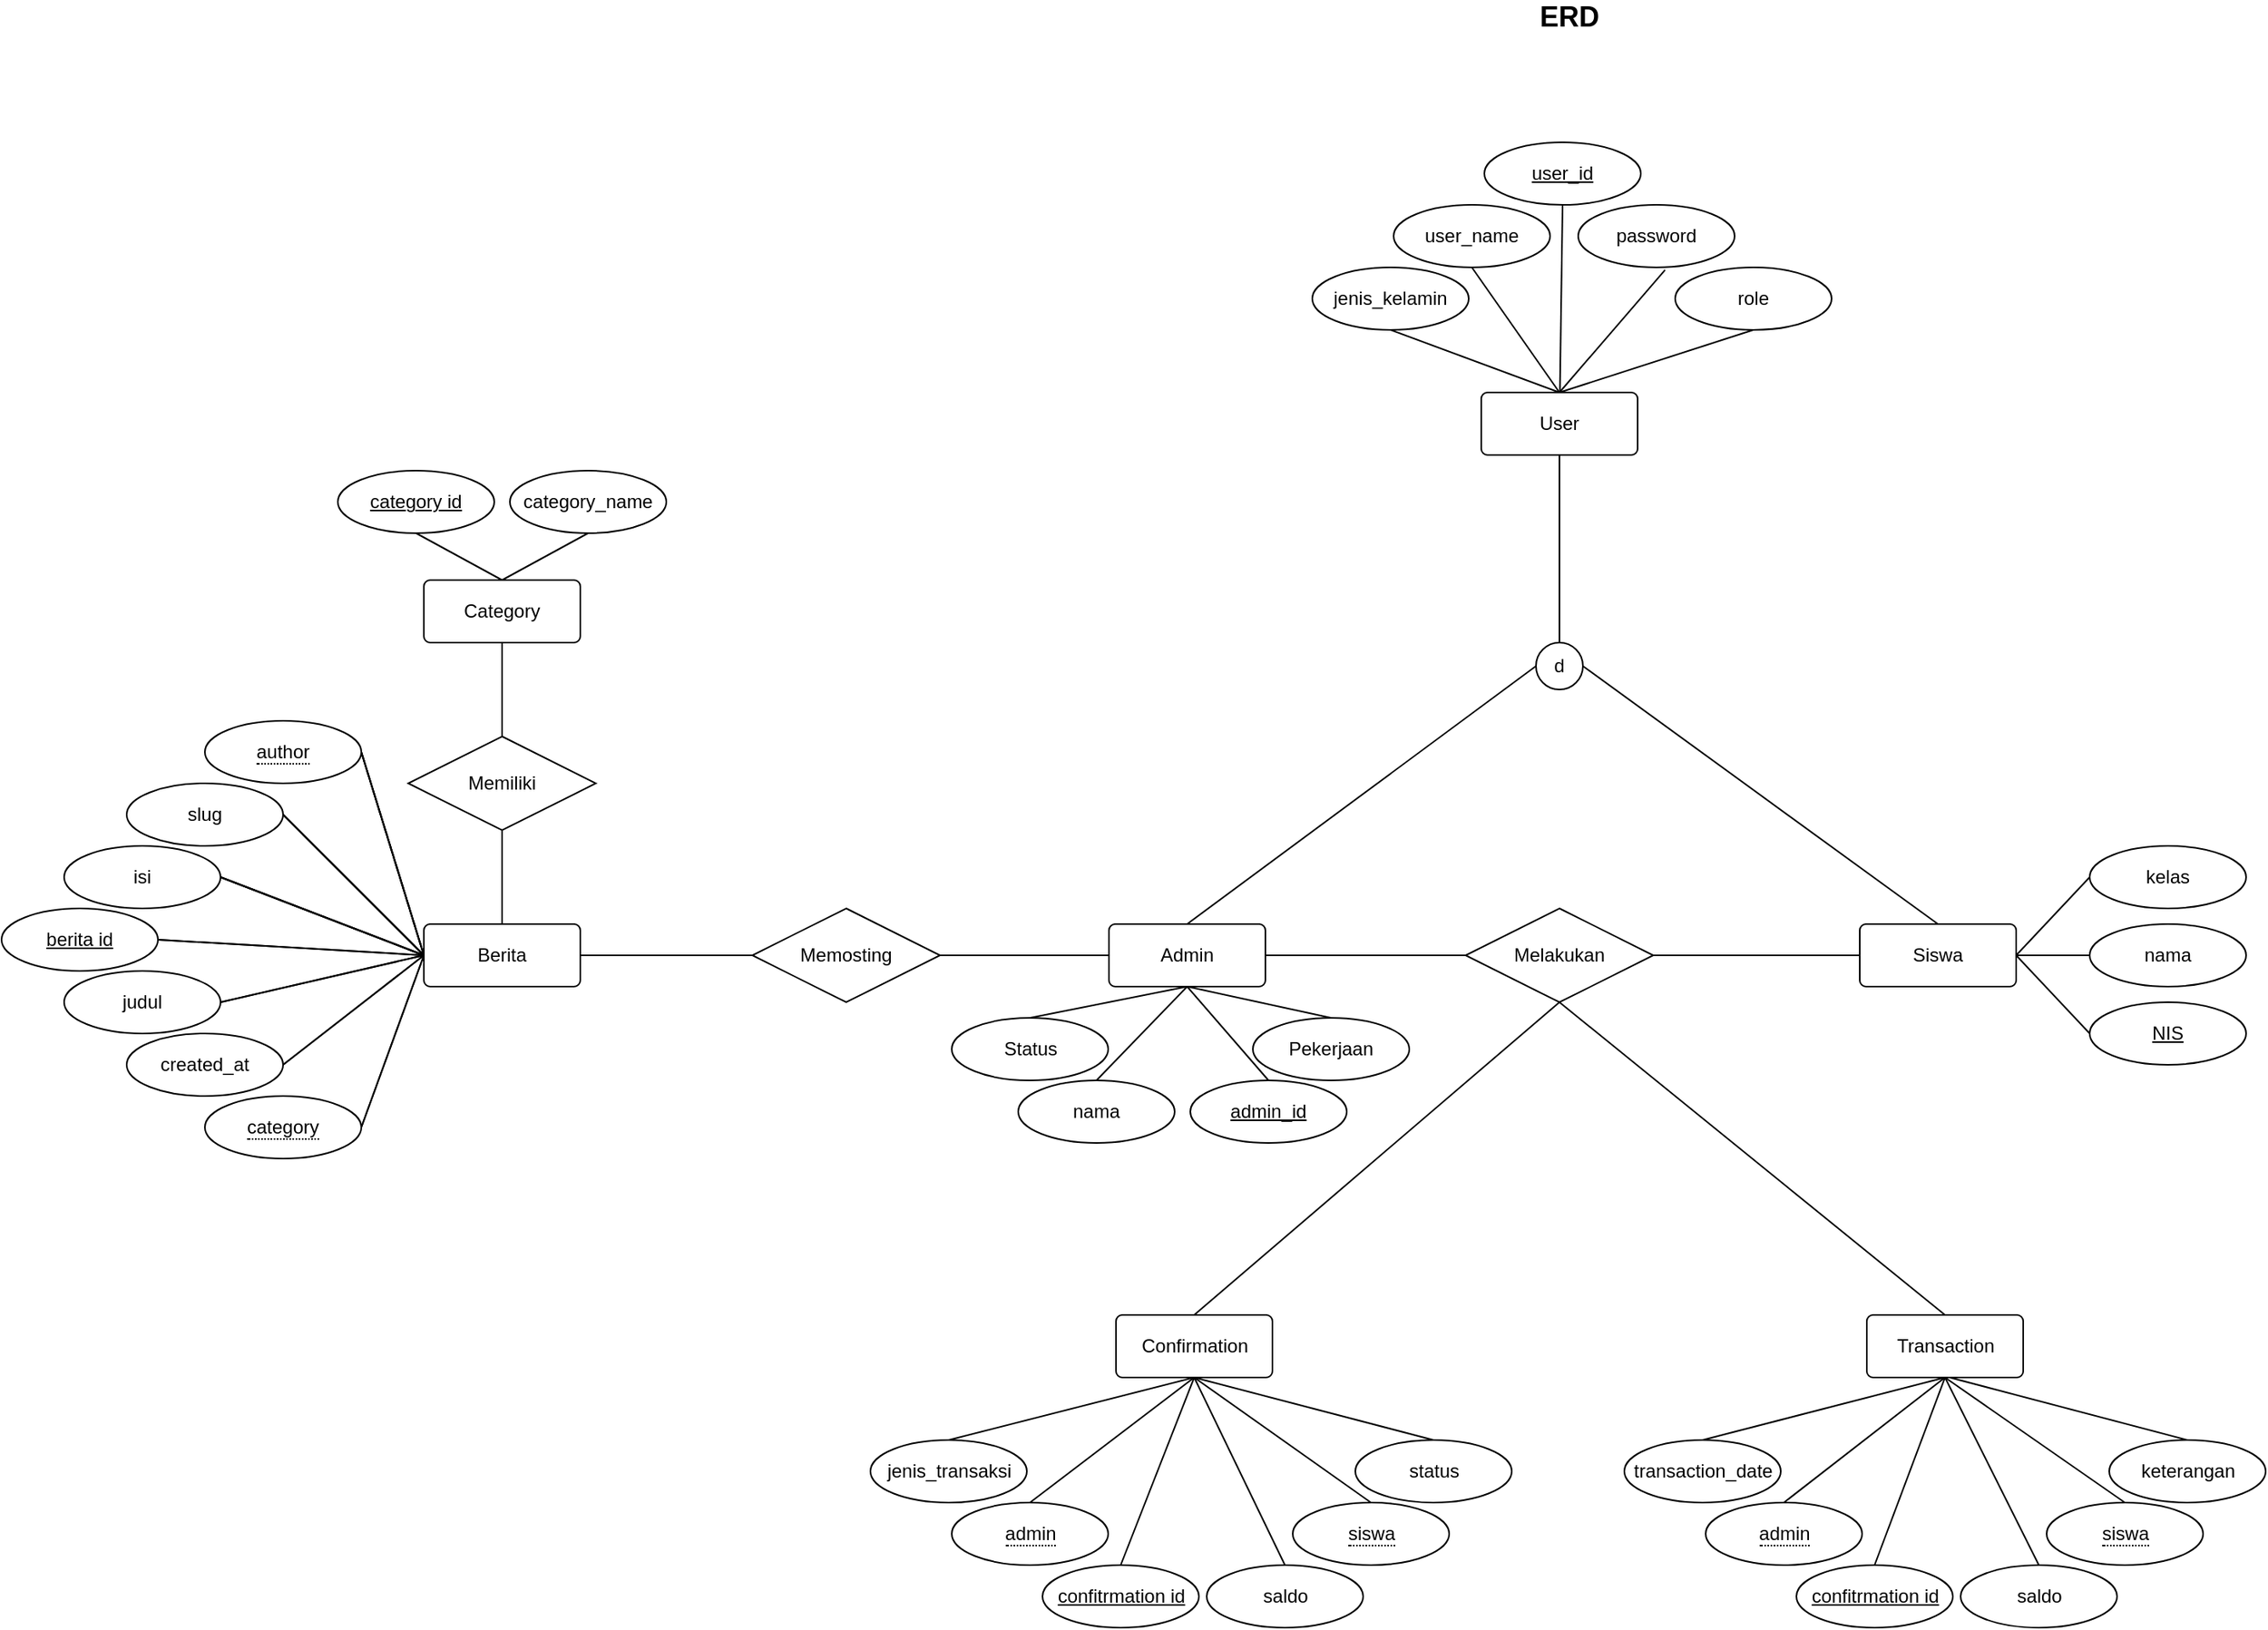 <mxfile version="19.0.0" type="device"><diagram id="R2lEEEUBdFMjLlhIrx00" name="Page-1"><mxGraphModel dx="2416" dy="-701" grid="1" gridSize="10" guides="1" tooltips="1" connect="1" arrows="1" fold="1" page="1" pageScale="1" pageWidth="850" pageHeight="1100" math="0" shadow="0" extFonts="Permanent Marker^https://fonts.googleapis.com/css?family=Permanent+Marker"><root><mxCell id="0"/><mxCell id="1" parent="0"/><mxCell id="1gQ173YRiWsbyyBzPhOY-116" value="&lt;b&gt;&lt;font style=&quot;font-size: 18px&quot;&gt;ERD&lt;/font&gt;&lt;/b&gt;" style="text;html=1;align=center;verticalAlign=middle;resizable=0;points=[];autosize=1;strokeColor=none;fillColor=none;" parent="1" vertex="1"><mxGeometry x="66.5" y="1130" width="50" height="20" as="geometry"/></mxCell><mxCell id="rW0TUjrARghBKA_dl4lC-2" value="User" style="rounded=1;arcSize=10;whiteSpace=wrap;html=1;align=center;" parent="1" vertex="1"><mxGeometry x="36" y="1380" width="100" height="40" as="geometry"/></mxCell><mxCell id="rW0TUjrARghBKA_dl4lC-3" value="user_id" style="ellipse;whiteSpace=wrap;html=1;align=center;fontStyle=4;" parent="1" vertex="1"><mxGeometry x="38" y="1220" width="100" height="40" as="geometry"/></mxCell><mxCell id="rW0TUjrARghBKA_dl4lC-4" value="user_name" style="ellipse;whiteSpace=wrap;html=1;align=center;" parent="1" vertex="1"><mxGeometry x="-20" y="1260" width="100" height="40" as="geometry"/></mxCell><mxCell id="rW0TUjrARghBKA_dl4lC-5" value="password" style="ellipse;whiteSpace=wrap;html=1;align=center;" parent="1" vertex="1"><mxGeometry x="98" y="1260" width="100" height="40" as="geometry"/></mxCell><mxCell id="rW0TUjrARghBKA_dl4lC-6" value="role" style="ellipse;whiteSpace=wrap;html=1;align=center;" parent="1" vertex="1"><mxGeometry x="160" y="1300" width="100" height="40" as="geometry"/></mxCell><mxCell id="rW0TUjrARghBKA_dl4lC-7" value="jenis_kelamin" style="ellipse;whiteSpace=wrap;html=1;align=center;" parent="1" vertex="1"><mxGeometry x="-72" y="1300" width="100" height="40" as="geometry"/></mxCell><mxCell id="CmD2SqRS0HLp16F0XsAg-6" value="Admin" style="rounded=1;arcSize=10;whiteSpace=wrap;html=1;align=center;" parent="1" vertex="1"><mxGeometry x="-202" y="1720" width="100" height="40" as="geometry"/></mxCell><mxCell id="CmD2SqRS0HLp16F0XsAg-7" value="d" style="ellipse;whiteSpace=wrap;html=1;" parent="1" vertex="1"><mxGeometry x="71" y="1540" width="30" height="30" as="geometry"/></mxCell><mxCell id="CmD2SqRS0HLp16F0XsAg-8" value="Siswa" style="rounded=1;arcSize=10;whiteSpace=wrap;html=1;align=center;" parent="1" vertex="1"><mxGeometry x="278" y="1720" width="100" height="40" as="geometry"/></mxCell><mxCell id="CmD2SqRS0HLp16F0XsAg-9" value="" style="endArrow=none;html=1;rounded=0;exitX=0.5;exitY=1;exitDx=0;exitDy=0;" parent="1" source="rW0TUjrARghBKA_dl4lC-3" target="rW0TUjrARghBKA_dl4lC-2" edge="1"><mxGeometry relative="1" as="geometry"><mxPoint x="428" y="1460" as="sourcePoint"/><mxPoint x="428" y="1320" as="targetPoint"/></mxGeometry></mxCell><mxCell id="CmD2SqRS0HLp16F0XsAg-11" value="" style="endArrow=none;html=1;rounded=0;exitX=0.555;exitY=1.042;exitDx=0;exitDy=0;exitPerimeter=0;entryX=0.5;entryY=0;entryDx=0;entryDy=0;" parent="1" source="rW0TUjrARghBKA_dl4lC-5" target="rW0TUjrARghBKA_dl4lC-2" edge="1"><mxGeometry relative="1" as="geometry"><mxPoint x="98" y="1270.0" as="sourcePoint"/><mxPoint x="96.286" y="1390.0" as="targetPoint"/></mxGeometry></mxCell><mxCell id="CmD2SqRS0HLp16F0XsAg-12" value="" style="endArrow=none;html=1;rounded=0;exitX=0.5;exitY=1;exitDx=0;exitDy=0;entryX=0.5;entryY=0;entryDx=0;entryDy=0;" parent="1" source="rW0TUjrARghBKA_dl4lC-6" target="rW0TUjrARghBKA_dl4lC-2" edge="1"><mxGeometry relative="1" as="geometry"><mxPoint x="163.5" y="1311.68" as="sourcePoint"/><mxPoint x="96" y="1390.0" as="targetPoint"/></mxGeometry></mxCell><mxCell id="CmD2SqRS0HLp16F0XsAg-13" value="" style="endArrow=none;html=1;rounded=0;exitX=0.5;exitY=1;exitDx=0;exitDy=0;entryX=0.5;entryY=0;entryDx=0;entryDy=0;" parent="1" source="rW0TUjrARghBKA_dl4lC-4" target="rW0TUjrARghBKA_dl4lC-2" edge="1"><mxGeometry relative="1" as="geometry"><mxPoint x="228" y="1350.0" as="sourcePoint"/><mxPoint x="96" y="1390.0" as="targetPoint"/></mxGeometry></mxCell><mxCell id="CmD2SqRS0HLp16F0XsAg-14" value="" style="endArrow=none;html=1;rounded=0;exitX=0.5;exitY=1;exitDx=0;exitDy=0;entryX=0.5;entryY=0;entryDx=0;entryDy=0;" parent="1" source="rW0TUjrARghBKA_dl4lC-7" target="rW0TUjrARghBKA_dl4lC-2" edge="1"><mxGeometry relative="1" as="geometry"><mxPoint x="40" y="1310.0" as="sourcePoint"/><mxPoint x="96" y="1390.0" as="targetPoint"/></mxGeometry></mxCell><mxCell id="CmD2SqRS0HLp16F0XsAg-15" value="" style="endArrow=none;html=1;rounded=0;exitX=0.5;exitY=1;exitDx=0;exitDy=0;entryX=0.5;entryY=0;entryDx=0;entryDy=0;" parent="1" source="rW0TUjrARghBKA_dl4lC-2" target="CmD2SqRS0HLp16F0XsAg-7" edge="1"><mxGeometry relative="1" as="geometry"><mxPoint x="98" y="1270" as="sourcePoint"/><mxPoint x="96.286" y="1390" as="targetPoint"/></mxGeometry></mxCell><mxCell id="CmD2SqRS0HLp16F0XsAg-16" value="" style="endArrow=none;html=1;rounded=0;exitX=0.5;exitY=0;exitDx=0;exitDy=0;entryX=0;entryY=0.5;entryDx=0;entryDy=0;" parent="1" source="CmD2SqRS0HLp16F0XsAg-6" target="CmD2SqRS0HLp16F0XsAg-7" edge="1"><mxGeometry relative="1" as="geometry"><mxPoint x="96" y="1430" as="sourcePoint"/><mxPoint x="96" y="1550" as="targetPoint"/></mxGeometry></mxCell><mxCell id="CmD2SqRS0HLp16F0XsAg-17" value="" style="endArrow=none;html=1;rounded=0;exitX=0.5;exitY=0;exitDx=0;exitDy=0;entryX=1;entryY=0.5;entryDx=0;entryDy=0;" parent="1" source="CmD2SqRS0HLp16F0XsAg-8" target="CmD2SqRS0HLp16F0XsAg-7" edge="1"><mxGeometry relative="1" as="geometry"><mxPoint x="-142" y="1730" as="sourcePoint"/><mxPoint x="81.0" y="1565" as="targetPoint"/></mxGeometry></mxCell><mxCell id="CmD2SqRS0HLp16F0XsAg-18" value="Melakukan" style="shape=rhombus;perimeter=rhombusPerimeter;whiteSpace=wrap;html=1;align=center;" parent="1" vertex="1"><mxGeometry x="26" y="1710" width="120" height="60" as="geometry"/></mxCell><mxCell id="CmD2SqRS0HLp16F0XsAg-19" value="" style="endArrow=none;html=1;rounded=0;exitX=1;exitY=0.5;exitDx=0;exitDy=0;entryX=0;entryY=0.5;entryDx=0;entryDy=0;" parent="1" source="CmD2SqRS0HLp16F0XsAg-6" target="CmD2SqRS0HLp16F0XsAg-18" edge="1"><mxGeometry relative="1" as="geometry"><mxPoint x="-142" y="1730" as="sourcePoint"/><mxPoint x="81" y="1565" as="targetPoint"/></mxGeometry></mxCell><mxCell id="CmD2SqRS0HLp16F0XsAg-20" value="" style="endArrow=none;html=1;rounded=0;exitX=0;exitY=0.5;exitDx=0;exitDy=0;entryX=1;entryY=0.5;entryDx=0;entryDy=0;" parent="1" source="CmD2SqRS0HLp16F0XsAg-8" target="CmD2SqRS0HLp16F0XsAg-18" edge="1"><mxGeometry relative="1" as="geometry"><mxPoint x="-92" y="1750" as="sourcePoint"/><mxPoint x="36" y="1750" as="targetPoint"/></mxGeometry></mxCell><mxCell id="CmD2SqRS0HLp16F0XsAg-21" value="Transaction" style="rounded=1;arcSize=10;whiteSpace=wrap;html=1;align=center;" parent="1" vertex="1"><mxGeometry x="282.5" y="1970" width="100" height="40" as="geometry"/></mxCell><mxCell id="CmD2SqRS0HLp16F0XsAg-22" value="" style="endArrow=none;html=1;rounded=0;exitX=0.5;exitY=0;exitDx=0;exitDy=0;entryX=0.5;entryY=1;entryDx=0;entryDy=0;" parent="1" source="CmD2SqRS0HLp16F0XsAg-21" target="CmD2SqRS0HLp16F0XsAg-18" edge="1"><mxGeometry relative="1" as="geometry"><mxPoint x="288" y="1750" as="sourcePoint"/><mxPoint x="156.0" y="1750" as="targetPoint"/></mxGeometry></mxCell><mxCell id="CmD2SqRS0HLp16F0XsAg-23" value="Confirmation" style="rounded=1;arcSize=10;whiteSpace=wrap;html=1;align=center;" parent="1" vertex="1"><mxGeometry x="-197.5" y="1970" width="100" height="40" as="geometry"/></mxCell><mxCell id="CmD2SqRS0HLp16F0XsAg-24" value="" style="endArrow=none;html=1;rounded=0;exitX=0.5;exitY=0;exitDx=0;exitDy=0;entryX=0.5;entryY=1;entryDx=0;entryDy=0;" parent="1" source="CmD2SqRS0HLp16F0XsAg-23" target="CmD2SqRS0HLp16F0XsAg-18" edge="1"><mxGeometry relative="1" as="geometry"><mxPoint x="254.5" y="1890" as="sourcePoint"/><mxPoint x="96" y="1780" as="targetPoint"/></mxGeometry></mxCell><mxCell id="CmD2SqRS0HLp16F0XsAg-25" value="Berita" style="rounded=1;arcSize=10;whiteSpace=wrap;html=1;align=center;" parent="1" vertex="1"><mxGeometry x="-640" y="1720" width="100" height="40" as="geometry"/></mxCell><mxCell id="CmD2SqRS0HLp16F0XsAg-26" value="Memosting" style="shape=rhombus;perimeter=rhombusPerimeter;whiteSpace=wrap;html=1;align=center;" parent="1" vertex="1"><mxGeometry x="-430" y="1710" width="120" height="60" as="geometry"/></mxCell><mxCell id="CmD2SqRS0HLp16F0XsAg-28" value="" style="endArrow=none;html=1;rounded=0;exitX=0;exitY=0.5;exitDx=0;exitDy=0;entryX=1;entryY=0.5;entryDx=0;entryDy=0;" parent="1" source="CmD2SqRS0HLp16F0XsAg-6" target="CmD2SqRS0HLp16F0XsAg-26" edge="1"><mxGeometry relative="1" as="geometry"><mxPoint x="-142" y="1730" as="sourcePoint"/><mxPoint x="81.0" y="1565" as="targetPoint"/></mxGeometry></mxCell><mxCell id="CmD2SqRS0HLp16F0XsAg-29" value="" style="endArrow=none;html=1;rounded=0;exitX=0;exitY=0.5;exitDx=0;exitDy=0;entryX=1;entryY=0.5;entryDx=0;entryDy=0;" parent="1" source="CmD2SqRS0HLp16F0XsAg-26" target="CmD2SqRS0HLp16F0XsAg-25" edge="1"><mxGeometry relative="1" as="geometry"><mxPoint x="-192" y="1750" as="sourcePoint"/><mxPoint x="-300" y="1750" as="targetPoint"/></mxGeometry></mxCell><mxCell id="CmD2SqRS0HLp16F0XsAg-30" value="Category" style="rounded=1;arcSize=10;whiteSpace=wrap;html=1;align=center;" parent="1" vertex="1"><mxGeometry x="-640" y="1500" width="100" height="40" as="geometry"/></mxCell><mxCell id="CmD2SqRS0HLp16F0XsAg-31" value="Memiliki" style="shape=rhombus;perimeter=rhombusPerimeter;whiteSpace=wrap;html=1;align=center;" parent="1" vertex="1"><mxGeometry x="-650" y="1600" width="120" height="60" as="geometry"/></mxCell><mxCell id="CmD2SqRS0HLp16F0XsAg-32" value="" style="endArrow=none;html=1;rounded=0;exitX=0.5;exitY=1;exitDx=0;exitDy=0;entryX=0.5;entryY=0;entryDx=0;entryDy=0;" parent="1" source="CmD2SqRS0HLp16F0XsAg-31" target="CmD2SqRS0HLp16F0XsAg-25" edge="1"><mxGeometry relative="1" as="geometry"><mxPoint x="-420" y="1750" as="sourcePoint"/><mxPoint x="-530" y="1750" as="targetPoint"/></mxGeometry></mxCell><mxCell id="CmD2SqRS0HLp16F0XsAg-33" value="" style="endArrow=none;html=1;rounded=0;exitX=0.5;exitY=1;exitDx=0;exitDy=0;entryX=0.5;entryY=0;entryDx=0;entryDy=0;" parent="1" source="CmD2SqRS0HLp16F0XsAg-30" target="CmD2SqRS0HLp16F0XsAg-31" edge="1"><mxGeometry relative="1" as="geometry"><mxPoint x="-600" y="1550" as="sourcePoint"/><mxPoint x="-550" y="1590" as="targetPoint"/></mxGeometry></mxCell><mxCell id="CmD2SqRS0HLp16F0XsAg-34" value="confitrmation id" style="ellipse;whiteSpace=wrap;html=1;align=center;fontStyle=4;" parent="1" vertex="1"><mxGeometry x="-244.5" y="2130" width="100" height="40" as="geometry"/></mxCell><mxCell id="CmD2SqRS0HLp16F0XsAg-35" value="&lt;span style=&quot;border-bottom: 1px dotted&quot;&gt;siswa&lt;/span&gt;" style="ellipse;whiteSpace=wrap;html=1;align=center;" parent="1" vertex="1"><mxGeometry x="-84.5" y="2090" width="100" height="40" as="geometry"/></mxCell><mxCell id="CmD2SqRS0HLp16F0XsAg-36" value="&lt;span style=&quot;border-bottom: 1px dotted&quot;&gt;admin&lt;/span&gt;" style="ellipse;whiteSpace=wrap;html=1;align=center;" parent="1" vertex="1"><mxGeometry x="-302.5" y="2090" width="100" height="40" as="geometry"/></mxCell><mxCell id="CmD2SqRS0HLp16F0XsAg-37" value="status" style="ellipse;whiteSpace=wrap;html=1;align=center;" parent="1" vertex="1"><mxGeometry x="-44.5" y="2050" width="100" height="40" as="geometry"/></mxCell><mxCell id="CmD2SqRS0HLp16F0XsAg-38" value="saldo" style="ellipse;whiteSpace=wrap;html=1;align=center;" parent="1" vertex="1"><mxGeometry x="-139.5" y="2130" width="100" height="40" as="geometry"/></mxCell><mxCell id="CmD2SqRS0HLp16F0XsAg-39" value="jenis_transaksi" style="ellipse;whiteSpace=wrap;html=1;align=center;" parent="1" vertex="1"><mxGeometry x="-354.5" y="2050" width="100" height="40" as="geometry"/></mxCell><mxCell id="CmD2SqRS0HLp16F0XsAg-40" value="admin_id" style="ellipse;whiteSpace=wrap;html=1;align=center;fontStyle=4;" parent="1" vertex="1"><mxGeometry x="-150" y="1820" width="100" height="40" as="geometry"/></mxCell><mxCell id="CmD2SqRS0HLp16F0XsAg-41" value="Pekerjaan" style="ellipse;whiteSpace=wrap;html=1;align=center;" parent="1" vertex="1"><mxGeometry x="-110" y="1780" width="100" height="40" as="geometry"/></mxCell><mxCell id="CmD2SqRS0HLp16F0XsAg-42" value="Status" style="ellipse;whiteSpace=wrap;html=1;align=center;" parent="1" vertex="1"><mxGeometry x="-302.5" y="1780" width="100" height="40" as="geometry"/></mxCell><mxCell id="CmD2SqRS0HLp16F0XsAg-43" value="" style="endArrow=none;html=1;rounded=0;exitX=0.5;exitY=1;exitDx=0;exitDy=0;entryX=0.5;entryY=0;entryDx=0;entryDy=0;" parent="1" source="CmD2SqRS0HLp16F0XsAg-6" target="CmD2SqRS0HLp16F0XsAg-40" edge="1"><mxGeometry relative="1" as="geometry"><mxPoint x="-92" y="1750" as="sourcePoint"/><mxPoint x="36" y="1750" as="targetPoint"/></mxGeometry></mxCell><mxCell id="CmD2SqRS0HLp16F0XsAg-44" value="" style="endArrow=none;html=1;rounded=0;exitX=0.5;exitY=1;exitDx=0;exitDy=0;entryX=0.5;entryY=0;entryDx=0;entryDy=0;" parent="1" source="CmD2SqRS0HLp16F0XsAg-6" target="CmD2SqRS0HLp16F0XsAg-41" edge="1"><mxGeometry relative="1" as="geometry"><mxPoint x="-142" y="1770" as="sourcePoint"/><mxPoint x="-144" y="1860" as="targetPoint"/></mxGeometry></mxCell><mxCell id="CmD2SqRS0HLp16F0XsAg-45" value="" style="endArrow=none;html=1;rounded=0;exitX=0.5;exitY=1;exitDx=0;exitDy=0;entryX=0.5;entryY=0;entryDx=0;entryDy=0;" parent="1" source="CmD2SqRS0HLp16F0XsAg-6" target="CmD2SqRS0HLp16F0XsAg-42" edge="1"><mxGeometry relative="1" as="geometry"><mxPoint x="-142" y="1770" as="sourcePoint"/><mxPoint x="-57.5" y="1820" as="targetPoint"/></mxGeometry></mxCell><mxCell id="CmD2SqRS0HLp16F0XsAg-46" value="" style="endArrow=none;html=1;rounded=0;exitX=0.5;exitY=1;exitDx=0;exitDy=0;entryX=0.5;entryY=0;entryDx=0;entryDy=0;" parent="1" source="CmD2SqRS0HLp16F0XsAg-23" target="CmD2SqRS0HLp16F0XsAg-34" edge="1"><mxGeometry relative="1" as="geometry"><mxPoint x="-137.5" y="1810" as="sourcePoint"/><mxPoint x="-53" y="1860" as="targetPoint"/></mxGeometry></mxCell><mxCell id="CmD2SqRS0HLp16F0XsAg-47" value="" style="endArrow=none;html=1;rounded=0;exitX=0.5;exitY=1;exitDx=0;exitDy=0;entryX=0.5;entryY=0;entryDx=0;entryDy=0;" parent="1" source="CmD2SqRS0HLp16F0XsAg-23" target="CmD2SqRS0HLp16F0XsAg-38" edge="1"><mxGeometry relative="1" as="geometry"><mxPoint x="-137.5" y="2020" as="sourcePoint"/><mxPoint x="-184.5" y="2140" as="targetPoint"/></mxGeometry></mxCell><mxCell id="CmD2SqRS0HLp16F0XsAg-48" value="" style="endArrow=none;html=1;rounded=0;exitX=0.5;exitY=1;exitDx=0;exitDy=0;entryX=0.5;entryY=0;entryDx=0;entryDy=0;" parent="1" source="CmD2SqRS0HLp16F0XsAg-23" target="CmD2SqRS0HLp16F0XsAg-35" edge="1"><mxGeometry relative="1" as="geometry"><mxPoint x="-137.5" y="2020" as="sourcePoint"/><mxPoint x="-79.5" y="2140" as="targetPoint"/></mxGeometry></mxCell><mxCell id="CmD2SqRS0HLp16F0XsAg-49" value="" style="endArrow=none;html=1;rounded=0;exitX=0.5;exitY=1;exitDx=0;exitDy=0;entryX=0.5;entryY=0;entryDx=0;entryDy=0;" parent="1" source="CmD2SqRS0HLp16F0XsAg-23" target="CmD2SqRS0HLp16F0XsAg-37" edge="1"><mxGeometry relative="1" as="geometry"><mxPoint x="-137.5" y="2020" as="sourcePoint"/><mxPoint x="-24.5" y="2100" as="targetPoint"/></mxGeometry></mxCell><mxCell id="CmD2SqRS0HLp16F0XsAg-50" value="" style="endArrow=none;html=1;rounded=0;exitX=0.5;exitY=1;exitDx=0;exitDy=0;entryX=0.5;entryY=0;entryDx=0;entryDy=0;" parent="1" source="CmD2SqRS0HLp16F0XsAg-23" target="CmD2SqRS0HLp16F0XsAg-36" edge="1"><mxGeometry relative="1" as="geometry"><mxPoint x="-137.5" y="2020" as="sourcePoint"/><mxPoint x="15.5" y="2060" as="targetPoint"/></mxGeometry></mxCell><mxCell id="CmD2SqRS0HLp16F0XsAg-51" value="" style="endArrow=none;html=1;rounded=0;exitX=0.5;exitY=1;exitDx=0;exitDy=0;entryX=0.5;entryY=0;entryDx=0;entryDy=0;" parent="1" source="CmD2SqRS0HLp16F0XsAg-23" target="CmD2SqRS0HLp16F0XsAg-39" edge="1"><mxGeometry relative="1" as="geometry"><mxPoint x="-137.5" y="2020" as="sourcePoint"/><mxPoint x="-242.5" y="2100" as="targetPoint"/></mxGeometry></mxCell><mxCell id="CmD2SqRS0HLp16F0XsAg-64" value="NIS" style="ellipse;whiteSpace=wrap;html=1;align=center;fontStyle=4;" parent="1" vertex="1"><mxGeometry x="425" y="1770" width="100" height="40" as="geometry"/></mxCell><mxCell id="CmD2SqRS0HLp16F0XsAg-65" value="kelas" style="ellipse;whiteSpace=wrap;html=1;align=center;" parent="1" vertex="1"><mxGeometry x="425" y="1670" width="100" height="40" as="geometry"/></mxCell><mxCell id="CmD2SqRS0HLp16F0XsAg-66" value="" style="endArrow=none;html=1;rounded=0;exitX=1;exitY=0.5;exitDx=0;exitDy=0;entryX=0;entryY=0.5;entryDx=0;entryDy=0;" parent="1" source="CmD2SqRS0HLp16F0XsAg-8" target="CmD2SqRS0HLp16F0XsAg-65" edge="1"><mxGeometry relative="1" as="geometry"><mxPoint x="338" y="1730" as="sourcePoint"/><mxPoint x="111" y="1565" as="targetPoint"/></mxGeometry></mxCell><mxCell id="CmD2SqRS0HLp16F0XsAg-67" value="" style="endArrow=none;html=1;rounded=0;exitX=1;exitY=0.5;exitDx=0;exitDy=0;entryX=0;entryY=0.5;entryDx=0;entryDy=0;" parent="1" source="CmD2SqRS0HLp16F0XsAg-8" target="CmD2SqRS0HLp16F0XsAg-64" edge="1"><mxGeometry relative="1" as="geometry"><mxPoint x="388" y="1750" as="sourcePoint"/><mxPoint x="443" y="1710" as="targetPoint"/></mxGeometry></mxCell><mxCell id="CmD2SqRS0HLp16F0XsAg-68" value="judul" style="ellipse;whiteSpace=wrap;html=1;align=center;" parent="1" vertex="1"><mxGeometry x="-870" y="1750" width="100" height="40" as="geometry"/></mxCell><mxCell id="CmD2SqRS0HLp16F0XsAg-69" value="isi" style="ellipse;whiteSpace=wrap;html=1;align=center;" parent="1" vertex="1"><mxGeometry x="-870" y="1670" width="100" height="40" as="geometry"/></mxCell><mxCell id="CmD2SqRS0HLp16F0XsAg-70" value="slug" style="ellipse;whiteSpace=wrap;html=1;align=center;" parent="1" vertex="1"><mxGeometry x="-830" y="1630" width="100" height="40" as="geometry"/></mxCell><mxCell id="CmD2SqRS0HLp16F0XsAg-71" value="created_at" style="ellipse;whiteSpace=wrap;html=1;align=center;" parent="1" vertex="1"><mxGeometry x="-830" y="1790" width="100" height="40" as="geometry"/></mxCell><mxCell id="CmD2SqRS0HLp16F0XsAg-72" value="&lt;span style=&quot;border-bottom: 1px dotted&quot;&gt;author&lt;/span&gt;" style="ellipse;whiteSpace=wrap;html=1;align=center;" parent="1" vertex="1"><mxGeometry x="-780" y="1590" width="100" height="40" as="geometry"/></mxCell><mxCell id="CmD2SqRS0HLp16F0XsAg-73" value="&lt;span style=&quot;border-bottom: 1px dotted&quot;&gt;category&lt;/span&gt;" style="ellipse;whiteSpace=wrap;html=1;align=center;" parent="1" vertex="1"><mxGeometry x="-780" y="1830" width="100" height="40" as="geometry"/></mxCell><mxCell id="CmD2SqRS0HLp16F0XsAg-83" value="category id" style="ellipse;whiteSpace=wrap;html=1;align=center;fontStyle=4;" parent="1" vertex="1"><mxGeometry x="-695" y="1430" width="100" height="40" as="geometry"/></mxCell><mxCell id="CmD2SqRS0HLp16F0XsAg-84" value="category_name" style="ellipse;whiteSpace=wrap;html=1;align=center;" parent="1" vertex="1"><mxGeometry x="-585" y="1430" width="100" height="40" as="geometry"/></mxCell><mxCell id="CmD2SqRS0HLp16F0XsAg-85" value="" style="endArrow=none;html=1;rounded=0;exitX=0.5;exitY=1;exitDx=0;exitDy=0;entryX=0.5;entryY=0;entryDx=0;entryDy=0;" parent="1" source="CmD2SqRS0HLp16F0XsAg-84" target="CmD2SqRS0HLp16F0XsAg-30" edge="1"><mxGeometry relative="1" as="geometry"><mxPoint x="-580" y="1550" as="sourcePoint"/><mxPoint x="-580" y="1610" as="targetPoint"/></mxGeometry></mxCell><mxCell id="CmD2SqRS0HLp16F0XsAg-86" value="" style="endArrow=none;html=1;rounded=0;exitX=0.5;exitY=1;exitDx=0;exitDy=0;entryX=0.5;entryY=0;entryDx=0;entryDy=0;" parent="1" source="CmD2SqRS0HLp16F0XsAg-83" target="CmD2SqRS0HLp16F0XsAg-30" edge="1"><mxGeometry relative="1" as="geometry"><mxPoint x="-525" y="1480" as="sourcePoint"/><mxPoint x="-580" y="1510" as="targetPoint"/></mxGeometry></mxCell><mxCell id="CmD2SqRS0HLp16F0XsAg-88" value="berita id" style="ellipse;whiteSpace=wrap;html=1;align=center;fontStyle=4;" parent="1" vertex="1"><mxGeometry x="-910" y="1710" width="100" height="40" as="geometry"/></mxCell><mxCell id="CmD2SqRS0HLp16F0XsAg-89" value="" style="endArrow=none;html=1;rounded=0;exitX=1;exitY=0.5;exitDx=0;exitDy=0;entryX=0;entryY=0.5;entryDx=0;entryDy=0;" parent="1" source="CmD2SqRS0HLp16F0XsAg-72" target="CmD2SqRS0HLp16F0XsAg-25" edge="1"><mxGeometry relative="1" as="geometry"><mxPoint x="-580.0" y="1670" as="sourcePoint"/><mxPoint x="-580.0" y="1730" as="targetPoint"/></mxGeometry></mxCell><mxCell id="CmD2SqRS0HLp16F0XsAg-90" value="" style="endArrow=none;html=1;rounded=0;exitX=1;exitY=0.5;exitDx=0;exitDy=0;entryX=0;entryY=0.5;entryDx=0;entryDy=0;" parent="1" source="CmD2SqRS0HLp16F0XsAg-70" target="CmD2SqRS0HLp16F0XsAg-25" edge="1"><mxGeometry relative="1" as="geometry"><mxPoint x="-780.0" y="1630" as="sourcePoint"/><mxPoint x="-630.0" y="1750" as="targetPoint"/></mxGeometry></mxCell><mxCell id="CmD2SqRS0HLp16F0XsAg-91" value="" style="endArrow=none;html=1;rounded=0;exitX=1;exitY=0.5;exitDx=0;exitDy=0;entryX=0;entryY=0.5;entryDx=0;entryDy=0;" parent="1" source="CmD2SqRS0HLp16F0XsAg-69" target="CmD2SqRS0HLp16F0XsAg-25" edge="1"><mxGeometry relative="1" as="geometry"><mxPoint x="-830.0" y="1670" as="sourcePoint"/><mxPoint x="-630.0" y="1750" as="targetPoint"/></mxGeometry></mxCell><mxCell id="CmD2SqRS0HLp16F0XsAg-92" value="" style="endArrow=none;html=1;rounded=0;exitX=1;exitY=0.5;exitDx=0;exitDy=0;entryX=0;entryY=0.5;entryDx=0;entryDy=0;" parent="1" source="CmD2SqRS0HLp16F0XsAg-88" target="CmD2SqRS0HLp16F0XsAg-25" edge="1"><mxGeometry relative="1" as="geometry"><mxPoint x="-870.0" y="1710" as="sourcePoint"/><mxPoint x="-630.0" y="1750" as="targetPoint"/></mxGeometry></mxCell><mxCell id="CmD2SqRS0HLp16F0XsAg-93" value="" style="endArrow=none;html=1;rounded=0;exitX=1;exitY=0.5;exitDx=0;exitDy=0;entryX=0;entryY=0.5;entryDx=0;entryDy=0;" parent="1" source="CmD2SqRS0HLp16F0XsAg-68" target="CmD2SqRS0HLp16F0XsAg-25" edge="1"><mxGeometry relative="1" as="geometry"><mxPoint x="-910.0" y="1750" as="sourcePoint"/><mxPoint x="-630.0" y="1750" as="targetPoint"/></mxGeometry></mxCell><mxCell id="CmD2SqRS0HLp16F0XsAg-94" value="" style="endArrow=none;html=1;rounded=0;exitX=1;exitY=0.5;exitDx=0;exitDy=0;entryX=0;entryY=0.5;entryDx=0;entryDy=0;" parent="1" source="CmD2SqRS0HLp16F0XsAg-71" target="CmD2SqRS0HLp16F0XsAg-25" edge="1"><mxGeometry relative="1" as="geometry"><mxPoint x="-870.0" y="1790" as="sourcePoint"/><mxPoint x="-630.0" y="1750" as="targetPoint"/></mxGeometry></mxCell><mxCell id="CmD2SqRS0HLp16F0XsAg-95" value="" style="endArrow=none;html=1;rounded=0;exitX=1;exitY=0.5;exitDx=0;exitDy=0;entryX=0;entryY=0.5;entryDx=0;entryDy=0;" parent="1" source="CmD2SqRS0HLp16F0XsAg-73" target="CmD2SqRS0HLp16F0XsAg-25" edge="1"><mxGeometry relative="1" as="geometry"><mxPoint x="-830.0" y="1830" as="sourcePoint"/><mxPoint x="-630.0" y="1750" as="targetPoint"/></mxGeometry></mxCell><mxCell id="Tv3ZNN_dTBz57ZPG5PZb-16" value="confitrmation id" style="ellipse;whiteSpace=wrap;html=1;align=center;fontStyle=4;" parent="1" vertex="1"><mxGeometry x="237.5" y="2130" width="100" height="40" as="geometry"/></mxCell><mxCell id="Tv3ZNN_dTBz57ZPG5PZb-17" value="&lt;span style=&quot;border-bottom: 1px dotted&quot;&gt;siswa&lt;/span&gt;" style="ellipse;whiteSpace=wrap;html=1;align=center;" parent="1" vertex="1"><mxGeometry x="397.5" y="2090" width="100" height="40" as="geometry"/></mxCell><mxCell id="Tv3ZNN_dTBz57ZPG5PZb-18" value="&lt;span style=&quot;border-bottom: 1px dotted&quot;&gt;admin&lt;/span&gt;" style="ellipse;whiteSpace=wrap;html=1;align=center;" parent="1" vertex="1"><mxGeometry x="179.5" y="2090" width="100" height="40" as="geometry"/></mxCell><mxCell id="Tv3ZNN_dTBz57ZPG5PZb-19" value="keterangan" style="ellipse;whiteSpace=wrap;html=1;align=center;" parent="1" vertex="1"><mxGeometry x="437.5" y="2050" width="100" height="40" as="geometry"/></mxCell><mxCell id="Tv3ZNN_dTBz57ZPG5PZb-20" value="saldo" style="ellipse;whiteSpace=wrap;html=1;align=center;" parent="1" vertex="1"><mxGeometry x="342.5" y="2130" width="100" height="40" as="geometry"/></mxCell><mxCell id="Tv3ZNN_dTBz57ZPG5PZb-21" value="transaction_date" style="ellipse;whiteSpace=wrap;html=1;align=center;" parent="1" vertex="1"><mxGeometry x="127.5" y="2050" width="100" height="40" as="geometry"/></mxCell><mxCell id="Tv3ZNN_dTBz57ZPG5PZb-29" value="" style="endArrow=none;html=1;rounded=0;exitX=0.5;exitY=1;exitDx=0;exitDy=0;entryX=0.5;entryY=0;entryDx=0;entryDy=0;" parent="1" source="CmD2SqRS0HLp16F0XsAg-21" target="Tv3ZNN_dTBz57ZPG5PZb-21" edge="1"><mxGeometry relative="1" as="geometry"><mxPoint x="342.5" y="1980" as="sourcePoint"/><mxPoint x="100.5" y="1820" as="targetPoint"/></mxGeometry></mxCell><mxCell id="Tv3ZNN_dTBz57ZPG5PZb-30" value="" style="endArrow=none;html=1;rounded=0;exitX=0.5;exitY=1;exitDx=0;exitDy=0;entryX=0.5;entryY=0;entryDx=0;entryDy=0;" parent="1" source="CmD2SqRS0HLp16F0XsAg-21" target="Tv3ZNN_dTBz57ZPG5PZb-18" edge="1"><mxGeometry relative="1" as="geometry"><mxPoint x="342.5" y="2020" as="sourcePoint"/><mxPoint x="187.5" y="2060" as="targetPoint"/></mxGeometry></mxCell><mxCell id="Tv3ZNN_dTBz57ZPG5PZb-31" value="" style="endArrow=none;html=1;rounded=0;exitX=0.5;exitY=1;exitDx=0;exitDy=0;entryX=0.5;entryY=0;entryDx=0;entryDy=0;" parent="1" source="CmD2SqRS0HLp16F0XsAg-21" target="Tv3ZNN_dTBz57ZPG5PZb-16" edge="1"><mxGeometry relative="1" as="geometry"><mxPoint x="342.5" y="2020" as="sourcePoint"/><mxPoint x="239.5" y="2100" as="targetPoint"/></mxGeometry></mxCell><mxCell id="Tv3ZNN_dTBz57ZPG5PZb-32" value="" style="endArrow=none;html=1;rounded=0;exitX=0.5;exitY=1;exitDx=0;exitDy=0;entryX=0.5;entryY=0;entryDx=0;entryDy=0;" parent="1" source="CmD2SqRS0HLp16F0XsAg-21" target="Tv3ZNN_dTBz57ZPG5PZb-20" edge="1"><mxGeometry relative="1" as="geometry"><mxPoint x="342.5" y="2020" as="sourcePoint"/><mxPoint x="297.5" y="2140" as="targetPoint"/></mxGeometry></mxCell><mxCell id="Tv3ZNN_dTBz57ZPG5PZb-33" value="" style="endArrow=none;html=1;rounded=0;exitX=0.5;exitY=1;exitDx=0;exitDy=0;entryX=0.5;entryY=0;entryDx=0;entryDy=0;" parent="1" source="CmD2SqRS0HLp16F0XsAg-21" target="Tv3ZNN_dTBz57ZPG5PZb-17" edge="1"><mxGeometry relative="1" as="geometry"><mxPoint x="342.5" y="2020" as="sourcePoint"/><mxPoint x="402.5" y="2140" as="targetPoint"/></mxGeometry></mxCell><mxCell id="Tv3ZNN_dTBz57ZPG5PZb-34" value="" style="endArrow=none;html=1;rounded=0;entryX=0.5;entryY=0;entryDx=0;entryDy=0;" parent="1" target="Tv3ZNN_dTBz57ZPG5PZb-19" edge="1"><mxGeometry relative="1" as="geometry"><mxPoint x="335.5" y="2010" as="sourcePoint"/><mxPoint x="457.5" y="2100" as="targetPoint"/></mxGeometry></mxCell><mxCell id="hIIVNiAQsbhLysBjbThg-5" value="" style="endArrow=none;html=1;rounded=0;exitX=1;exitY=0.5;exitDx=0;exitDy=0;entryX=0;entryY=0.5;entryDx=0;entryDy=0;" parent="1" edge="1"><mxGeometry relative="1" as="geometry"><mxPoint x="-680.0" y="1610" as="sourcePoint"/><mxPoint x="-640" y="1740" as="targetPoint"/></mxGeometry></mxCell><mxCell id="hIIVNiAQsbhLysBjbThg-6" value="" style="endArrow=none;html=1;rounded=0;exitX=1;exitY=0.5;exitDx=0;exitDy=0;entryX=0;entryY=0.5;entryDx=0;entryDy=0;" parent="1" edge="1"><mxGeometry relative="1" as="geometry"><mxPoint x="-730.0" y="1650" as="sourcePoint"/><mxPoint x="-640" y="1740" as="targetPoint"/></mxGeometry></mxCell><mxCell id="hIIVNiAQsbhLysBjbThg-7" value="" style="endArrow=none;html=1;rounded=0;exitX=1;exitY=0.5;exitDx=0;exitDy=0;entryX=0;entryY=0.5;entryDx=0;entryDy=0;" parent="1" edge="1"><mxGeometry relative="1" as="geometry"><mxPoint x="-770.0" y="1690" as="sourcePoint"/><mxPoint x="-640" y="1740" as="targetPoint"/></mxGeometry></mxCell><mxCell id="hIIVNiAQsbhLysBjbThg-8" value="" style="endArrow=none;html=1;rounded=0;exitX=1;exitY=0.5;exitDx=0;exitDy=0;entryX=0;entryY=0.5;entryDx=0;entryDy=0;" parent="1" edge="1"><mxGeometry relative="1" as="geometry"><mxPoint x="-680.0" y="1610" as="sourcePoint"/><mxPoint x="-640" y="1740" as="targetPoint"/></mxGeometry></mxCell><mxCell id="hIIVNiAQsbhLysBjbThg-9" value="" style="endArrow=none;html=1;rounded=0;exitX=1;exitY=0.5;exitDx=0;exitDy=0;entryX=0;entryY=0.5;entryDx=0;entryDy=0;" parent="1" edge="1"><mxGeometry relative="1" as="geometry"><mxPoint x="-730.0" y="1650" as="sourcePoint"/><mxPoint x="-640" y="1740" as="targetPoint"/></mxGeometry></mxCell><mxCell id="hIIVNiAQsbhLysBjbThg-10" value="" style="endArrow=none;html=1;rounded=0;exitX=1;exitY=0.5;exitDx=0;exitDy=0;entryX=0;entryY=0.5;entryDx=0;entryDy=0;" parent="1" edge="1"><mxGeometry relative="1" as="geometry"><mxPoint x="-770.0" y="1690" as="sourcePoint"/><mxPoint x="-640" y="1740" as="targetPoint"/></mxGeometry></mxCell><mxCell id="hIIVNiAQsbhLysBjbThg-11" value="" style="endArrow=none;html=1;rounded=0;exitX=1;exitY=0.5;exitDx=0;exitDy=0;entryX=0;entryY=0.5;entryDx=0;entryDy=0;" parent="1" edge="1"><mxGeometry relative="1" as="geometry"><mxPoint x="-680.0" y="1610" as="sourcePoint"/><mxPoint x="-640" y="1740" as="targetPoint"/></mxGeometry></mxCell><mxCell id="hIIVNiAQsbhLysBjbThg-12" value="" style="endArrow=none;html=1;rounded=0;exitX=1;exitY=0.5;exitDx=0;exitDy=0;entryX=0;entryY=0.5;entryDx=0;entryDy=0;" parent="1" edge="1"><mxGeometry relative="1" as="geometry"><mxPoint x="-730.0" y="1650" as="sourcePoint"/><mxPoint x="-640" y="1740" as="targetPoint"/></mxGeometry></mxCell><mxCell id="hIIVNiAQsbhLysBjbThg-13" value="" style="endArrow=none;html=1;rounded=0;exitX=1;exitY=0.5;exitDx=0;exitDy=0;entryX=0;entryY=0.5;entryDx=0;entryDy=0;" parent="1" edge="1"><mxGeometry relative="1" as="geometry"><mxPoint x="-770.0" y="1690" as="sourcePoint"/><mxPoint x="-640" y="1740" as="targetPoint"/></mxGeometry></mxCell><mxCell id="hIIVNiAQsbhLysBjbThg-14" value="" style="endArrow=none;html=1;rounded=0;exitX=1;exitY=0.5;exitDx=0;exitDy=0;entryX=0;entryY=0.5;entryDx=0;entryDy=0;" parent="1" edge="1"><mxGeometry relative="1" as="geometry"><mxPoint x="-810.0" y="1730" as="sourcePoint"/><mxPoint x="-640" y="1740" as="targetPoint"/></mxGeometry></mxCell><mxCell id="hIIVNiAQsbhLysBjbThg-15" value="" style="endArrow=none;html=1;rounded=0;exitX=1;exitY=0.5;exitDx=0;exitDy=0;entryX=0;entryY=0.5;entryDx=0;entryDy=0;" parent="1" edge="1"><mxGeometry relative="1" as="geometry"><mxPoint x="-770" y="1770" as="sourcePoint"/><mxPoint x="-640" y="1740" as="targetPoint"/></mxGeometry></mxCell><mxCell id="hIIVNiAQsbhLysBjbThg-16" value="" style="endArrow=none;html=1;rounded=0;exitX=1;exitY=0.5;exitDx=0;exitDy=0;entryX=0;entryY=0.5;entryDx=0;entryDy=0;" parent="1" edge="1"><mxGeometry relative="1" as="geometry"><mxPoint x="-730.0" y="1810" as="sourcePoint"/><mxPoint x="-640" y="1740" as="targetPoint"/></mxGeometry></mxCell><mxCell id="hIIVNiAQsbhLysBjbThg-17" value="" style="endArrow=none;html=1;rounded=0;exitX=1;exitY=0.5;exitDx=0;exitDy=0;entryX=0;entryY=0.5;entryDx=0;entryDy=0;" parent="1" edge="1"><mxGeometry relative="1" as="geometry"><mxPoint x="-680.0" y="1850" as="sourcePoint"/><mxPoint x="-640" y="1740" as="targetPoint"/></mxGeometry></mxCell><mxCell id="hIIVNiAQsbhLysBjbThg-18" value="" style="endArrow=none;html=1;rounded=0;exitX=0.5;exitY=1;exitDx=0;exitDy=0;entryX=0.5;entryY=0;entryDx=0;entryDy=0;" parent="1" edge="1"><mxGeometry relative="1" as="geometry"><mxPoint x="-590" y="1660" as="sourcePoint"/><mxPoint x="-590" y="1720" as="targetPoint"/></mxGeometry></mxCell><mxCell id="hIIVNiAQsbhLysBjbThg-19" value="" style="endArrow=none;html=1;rounded=0;exitX=0;exitY=0.5;exitDx=0;exitDy=0;entryX=1;entryY=0.5;entryDx=0;entryDy=0;" parent="1" edge="1"><mxGeometry relative="1" as="geometry"><mxPoint x="-430" y="1740" as="sourcePoint"/><mxPoint x="-540" y="1740" as="targetPoint"/></mxGeometry></mxCell><mxCell id="hIIVNiAQsbhLysBjbThg-20" value="" style="endArrow=none;html=1;rounded=0;exitX=0.5;exitY=1;exitDx=0;exitDy=0;entryX=0.5;entryY=0;entryDx=0;entryDy=0;" parent="1" edge="1"><mxGeometry relative="1" as="geometry"><mxPoint x="-590" y="1540" as="sourcePoint"/><mxPoint x="-590" y="1600" as="targetPoint"/></mxGeometry></mxCell><mxCell id="MHGRClcS-pYqT0sV7zn3-1" value="nama" style="ellipse;whiteSpace=wrap;html=1;align=center;" vertex="1" parent="1"><mxGeometry x="425" y="1720" width="100" height="40" as="geometry"/></mxCell><mxCell id="MHGRClcS-pYqT0sV7zn3-2" value="" style="endArrow=none;html=1;rounded=0;exitX=1;exitY=0.5;exitDx=0;exitDy=0;entryX=0;entryY=0.5;entryDx=0;entryDy=0;" edge="1" parent="1" source="CmD2SqRS0HLp16F0XsAg-8" target="MHGRClcS-pYqT0sV7zn3-1"><mxGeometry relative="1" as="geometry"><mxPoint x="388" y="1750" as="sourcePoint"/><mxPoint x="435.0" y="1710" as="targetPoint"/></mxGeometry></mxCell><mxCell id="MHGRClcS-pYqT0sV7zn3-3" value="nama" style="ellipse;whiteSpace=wrap;html=1;align=center;" vertex="1" parent="1"><mxGeometry x="-260" y="1820" width="100" height="40" as="geometry"/></mxCell><mxCell id="MHGRClcS-pYqT0sV7zn3-4" value="" style="endArrow=none;html=1;rounded=0;entryX=0.5;entryY=0;entryDx=0;entryDy=0;exitX=0.5;exitY=1;exitDx=0;exitDy=0;" edge="1" parent="1" source="CmD2SqRS0HLp16F0XsAg-6" target="MHGRClcS-pYqT0sV7zn3-3"><mxGeometry relative="1" as="geometry"><mxPoint x="-160" y="1790" as="sourcePoint"/><mxPoint x="-90" y="1830" as="targetPoint"/></mxGeometry></mxCell></root></mxGraphModel></diagram></mxfile>